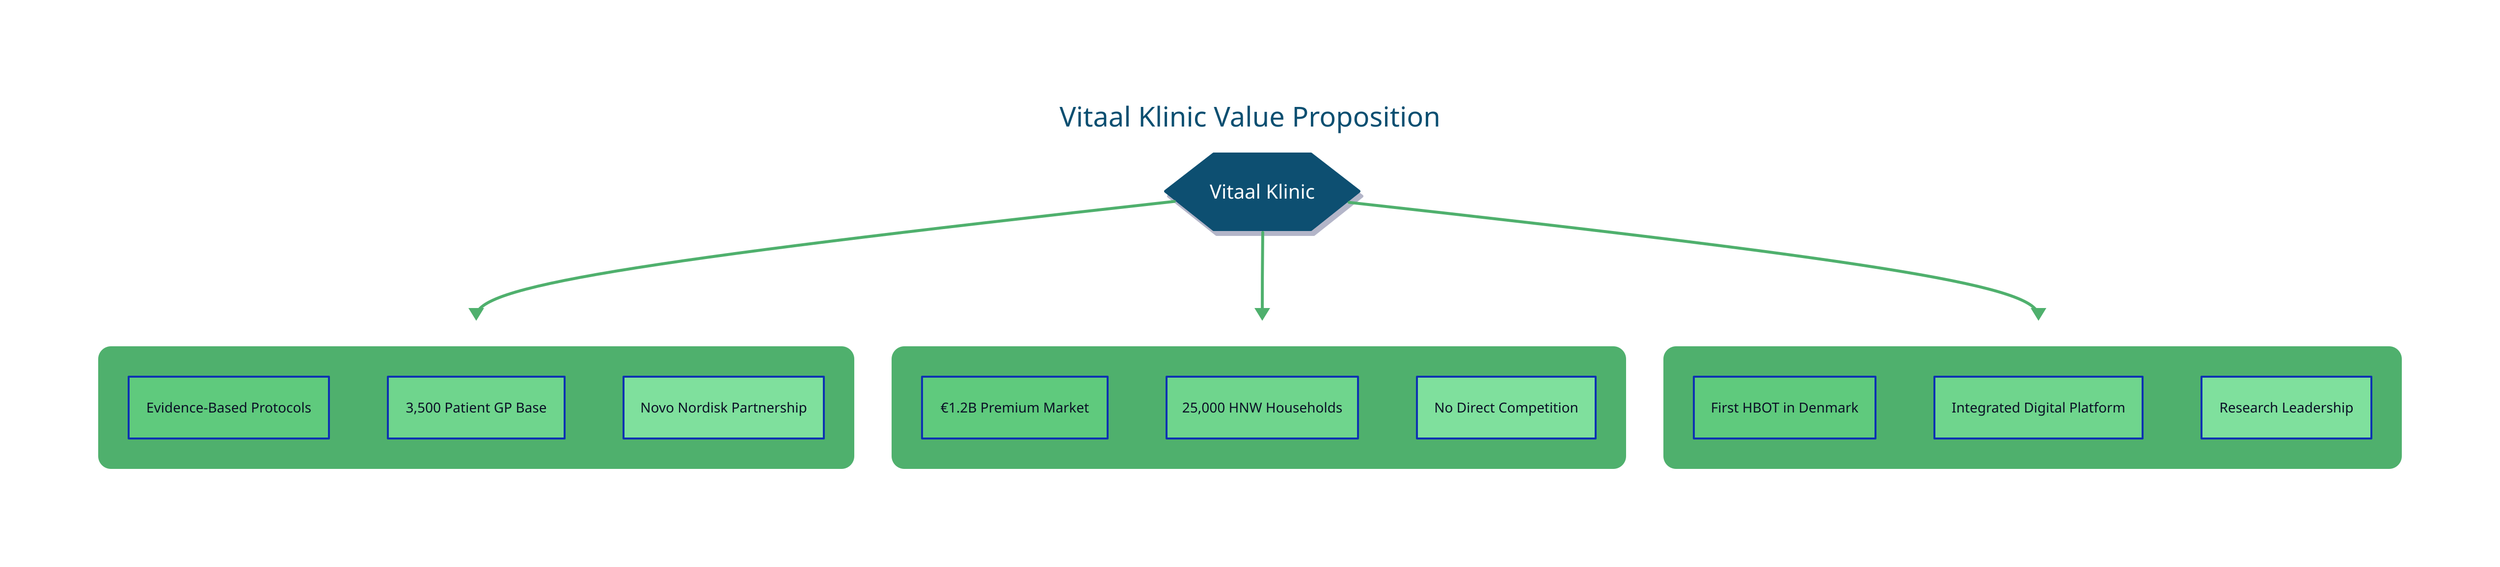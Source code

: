 # Vitaal Klinic Value Proposition

direction: down

# Title
title: "Vitaal Klinic Value Proposition" {
  shape: text
  style.font-size: 28
  style.bold: true
  style.font-color: "#0B4F71"
  near: top-center
}

# Main node
vitaal: "Vitaal Klinic" {
  shape: hexagon
  style: {
    fill: "#0B4F71"
    stroke: "#0B4F71"
    stroke-width: 3
    font-color: "white"
    font-size: 20
    bold: true
    shadow: true
  }
}

# Three pillars
clinical: "Clinical Excellence" {
  shape: rectangle
  style: {
    fill: "#4FB06D"
    stroke: "#4FB06D"
    font-color: "white"
    font-size: 16
    bold: true
    border-radius: 12
  }
  
  protocol: "Evidence-Based Protocols" {
    shape: rectangle
    style.fill: "#5FCA7D"
    style.font-size: 14
  }
  
  base: "3,500 Patient GP Base" {
    shape: rectangle
    style.fill: "#6FD58D"
    style.font-size: 14
  }
  
  partner: "Novo Nordisk Partnership" {
    shape: rectangle
    style.fill: "#7FE09D"
    style.font-size: 14
  }
}

market: "Market Opportunity" {
  shape: rectangle
  style: {
    fill: "#4FB06D"
    stroke: "#4FB06D"
    font-color: "white"
    font-size: 16
    bold: true
    border-radius: 12
  }
  
  size: "€1.2B Premium Market" {
    shape: rectangle
    style.fill: "#5FCA7D"
    style.font-size: 14
  }
  
  target: "25,000 HNW Households" {
    shape: rectangle
    style.fill: "#6FD58D"
    style.font-size: 14
  }
  
  competition: "No Direct Competition" {
    shape: rectangle
    style.fill: "#7FE09D"
    style.font-size: 14
  }
}

strategic: "Strategic Advantages" {
  shape: rectangle
  style: {
    fill: "#4FB06D"
    stroke: "#4FB06D"
    font-color: "white"
    font-size: 16
    bold: true
    border-radius: 12
  }
  
  hbot: "First HBOT in Denmark" {
    shape: rectangle
    style.fill: "#5FCA7D"
    style.font-size: 14
  }
  
  digital: "Integrated Digital Platform" {
    shape: rectangle
    style.fill: "#6FD58D"
    style.font-size: 14
  }
  
  research: "Research Leadership" {
    shape: rectangle
    style.fill: "#7FE09D"
    style.font-size: 14
  }
}

# Connections
vitaal -> clinical: {
  style: {
    stroke: "#4FB06D"
    stroke-width: 3
    filled: true
  }
}

vitaal -> market: {
  style: {
    stroke: "#4FB06D"
    stroke-width: 3
    filled: true
  }
}

vitaal -> strategic: {
  style: {
    stroke: "#4FB06D"
    stroke-width: 3
    filled: true
  }
}
